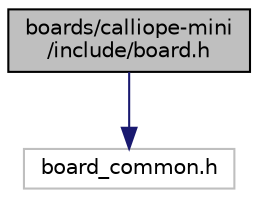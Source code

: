 digraph "boards/calliope-mini/include/board.h"
{
 // LATEX_PDF_SIZE
  edge [fontname="Helvetica",fontsize="10",labelfontname="Helvetica",labelfontsize="10"];
  node [fontname="Helvetica",fontsize="10",shape=record];
  Node1 [label="boards/calliope-mini\l/include/board.h",height=0.2,width=0.4,color="black", fillcolor="grey75", style="filled", fontcolor="black",tooltip="This board is for calliope-mini revision 1.0."];
  Node1 -> Node2 [color="midnightblue",fontsize="10",style="solid",fontname="Helvetica"];
  Node2 [label="board_common.h",height=0.2,width=0.4,color="grey75", fillcolor="white", style="filled",tooltip=" "];
}
